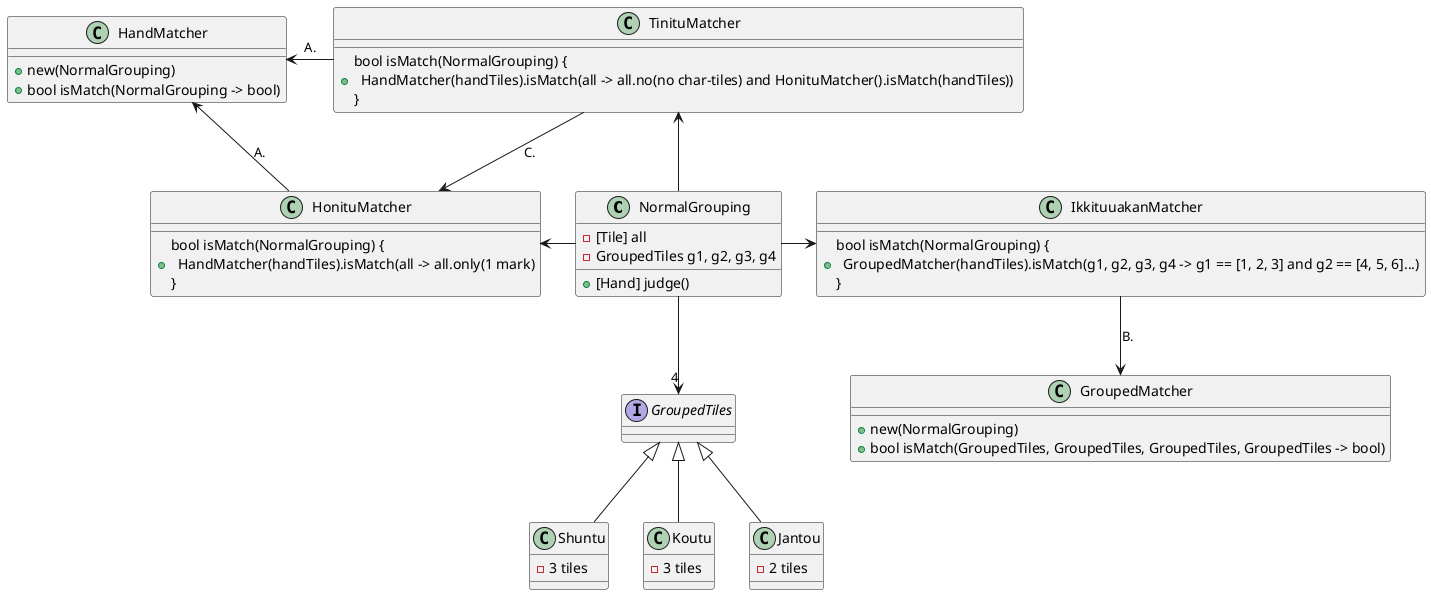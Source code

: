 @startuml

class NormalGrouping {
  - [Tile] all
  - GroupedTiles g1, g2, g3, g4
  + [Hand] judge()
}

interface GroupedTiles

class Shuntu {
  - 3 tiles
}

class Koutu {
  - 3 tiles
}

class Jantou {
  - 2 tiles
}

Shuntu -u-|> GroupedTiles
Koutu -u-|> GroupedTiles
Jantou -u-|> GroupedTiles

NormalGrouping -d-> "4" GroupedTiles

class IkkituuakanMatcher {
  + bool isMatch(NormalGrouping) {\n  GroupedMatcher(handTiles).isMatch(g1, g2, g3, g4 -> g1 == [1, 2, 3] and g2 == [4, 5, 6]...)\n}
}

class HonituMatcher {
  + bool isMatch(NormalGrouping) {\n  HandMatcher(handTiles).isMatch(all -> all.only(1 mark)\n}
}

class TinituMatcher {
  + bool isMatch(NormalGrouping) {\n  HandMatcher(handTiles).isMatch(all -> all.no(no char-tiles) and HonituMatcher().isMatch(handTiles)) \n}
}

' composite?

class HandMatcher {
  + new(NormalGrouping)
  + bool isMatch(NormalGrouping -> bool)
}

class GroupedMatcher {
  + new(NormalGrouping)
  + bool isMatch(GroupedTiles, GroupedTiles, GroupedTiles, GroupedTiles -> bool)
}

IkkituuakanMatcher -d-> GroupedMatcher : B.
HonituMatcher -u-> HandMatcher : A.
TinituMatcher --> HonituMatcher : C.
TinituMatcher -l-> HandMatcher : A.

NormalGrouping -r-> IkkituuakanMatcher
NormalGrouping -l-> HonituMatcher
NormalGrouping -u-> TinituMatcher

@enduml